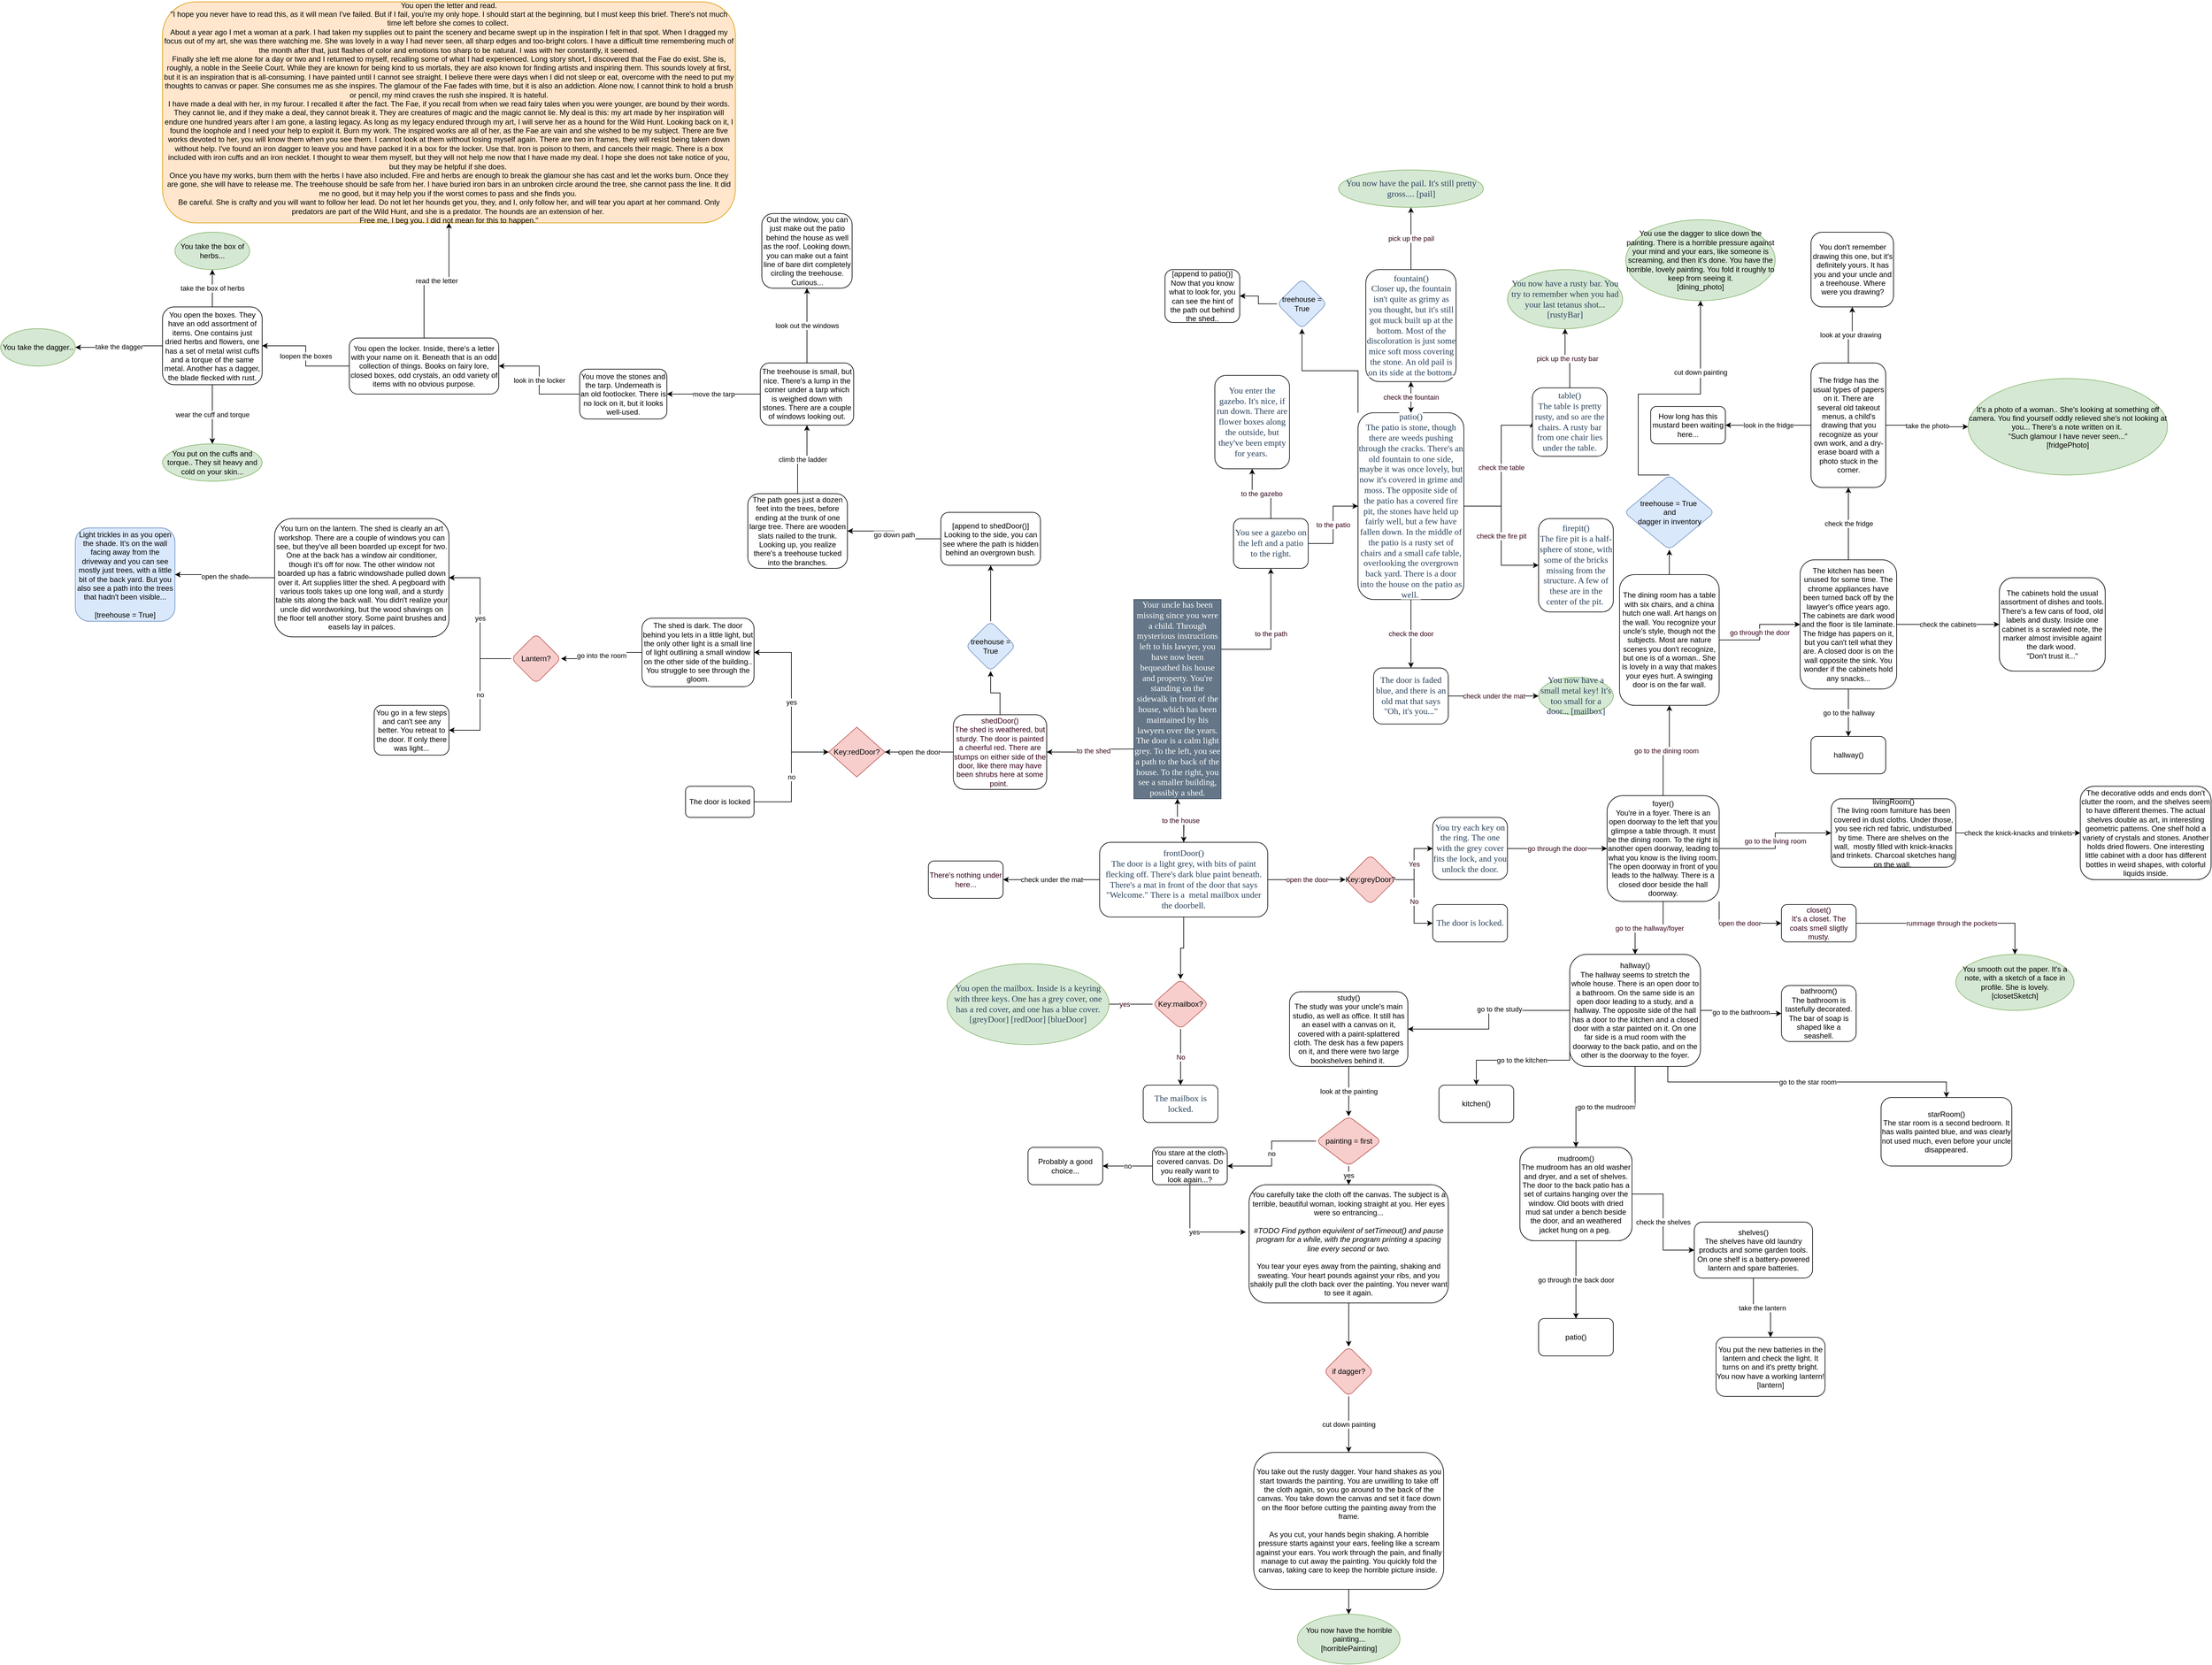 <mxfile version="15.1.1" type="github">
  <diagram id="I4MPYZuKWGXdrDoHl7-Y" name="Page-1">
    <mxGraphModel dx="2797" dy="2115" grid="1" gridSize="10" guides="1" tooltips="1" connect="1" arrows="1" fold="1" page="1" pageScale="1" pageWidth="850" pageHeight="1100" math="0" shadow="0">
      <root>
        <mxCell id="0" />
        <mxCell id="1" parent="0" />
        <mxCell id="C1p4UqmkGTLzhGbceTVw-10" style="edgeStyle=orthogonalEdgeStyle;rounded=0;orthogonalLoop=1;jettySize=auto;html=1;exitX=0.5;exitY=1;exitDx=0;exitDy=0;fontColor=#33001A;" parent="1" source="C1p4UqmkGTLzhGbceTVw-1" edge="1">
          <mxGeometry relative="1" as="geometry">
            <mxPoint x="310" y="570" as="targetPoint" />
          </mxGeometry>
        </mxCell>
        <mxCell id="C1p4UqmkGTLzhGbceTVw-28" value="to the shed" style="edgeStyle=orthogonalEdgeStyle;rounded=0;orthogonalLoop=1;jettySize=auto;html=1;fontColor=#33001A;entryX=1;entryY=0.5;entryDx=0;entryDy=0;" parent="1" target="C1p4UqmkGTLzhGbceTVw-29" edge="1">
          <mxGeometry relative="1" as="geometry">
            <mxPoint x="450" y="420" as="targetPoint" />
            <mxPoint x="240" y="420" as="sourcePoint" />
          </mxGeometry>
        </mxCell>
        <mxCell id="C1p4UqmkGTLzhGbceTVw-30" value="to the path" style="edgeStyle=orthogonalEdgeStyle;rounded=0;orthogonalLoop=1;jettySize=auto;html=1;exitX=1;exitY=0.25;exitDx=0;exitDy=0;fontColor=#33001A;" parent="1" source="C1p4UqmkGTLzhGbceTVw-1" target="C1p4UqmkGTLzhGbceTVw-31" edge="1">
          <mxGeometry relative="1" as="geometry">
            <mxPoint x="460" y="150" as="targetPoint" />
          </mxGeometry>
        </mxCell>
        <mxCell id="C1p4UqmkGTLzhGbceTVw-1" value="&lt;span style=&quot;font-family: &amp;#34;cerebri sans&amp;#34; ; font-size: 14px ; font-style: normal ; font-weight: 400 ; letter-spacing: normal ; text-align: center ; text-indent: 0px ; text-transform: none ; word-spacing: 0px ; display: inline ; float: none&quot;&gt;Your uncle has been missing since you were a child. Through mysterious instructions left to his lawyer, you have now been bequeathed his house and property. You&#39;re standing on the sidewalk in front of the house, which has been maintained by his lawyers over the years. The door is a calm light grey. To the left, you see a path to the back of the house. To the right, you see a smaller building, possibly a shed.&lt;/span&gt;" style="rounded=0;whiteSpace=wrap;html=1;fillColor=#647687;fontColor=#ffffff;strokeColor=#314354;" parent="1" vertex="1">
          <mxGeometry x="230" y="180" width="140" height="320" as="geometry" />
        </mxCell>
        <mxCell id="C1p4UqmkGTLzhGbceTVw-8" value="to the house" style="edgeStyle=orthogonalEdgeStyle;rounded=0;orthogonalLoop=1;jettySize=auto;html=1;entryX=0.5;entryY=1;entryDx=0;entryDy=0;fontColor=#33001A;" parent="1" source="C1p4UqmkGTLzhGbceTVw-7" target="C1p4UqmkGTLzhGbceTVw-1" edge="1">
          <mxGeometry relative="1" as="geometry" />
        </mxCell>
        <mxCell id="C1p4UqmkGTLzhGbceTVw-12" value="" style="edgeStyle=orthogonalEdgeStyle;rounded=0;orthogonalLoop=1;jettySize=auto;html=1;fontColor=#33001A;" parent="1" source="C1p4UqmkGTLzhGbceTVw-7" target="C1p4UqmkGTLzhGbceTVw-11" edge="1">
          <mxGeometry relative="1" as="geometry" />
        </mxCell>
        <mxCell id="C1p4UqmkGTLzhGbceTVw-18" value="open the door" style="edgeStyle=orthogonalEdgeStyle;rounded=0;orthogonalLoop=1;jettySize=auto;html=1;fontColor=#33001A;" parent="1" source="C1p4UqmkGTLzhGbceTVw-7" target="C1p4UqmkGTLzhGbceTVw-17" edge="1">
          <mxGeometry relative="1" as="geometry" />
        </mxCell>
        <mxCell id="Ng76LLmk9pm0ENqtQ28f-2" value="check under the mat" style="edgeStyle=orthogonalEdgeStyle;rounded=0;orthogonalLoop=1;jettySize=auto;html=1;" parent="1" source="C1p4UqmkGTLzhGbceTVw-7" target="Ng76LLmk9pm0ENqtQ28f-1" edge="1">
          <mxGeometry relative="1" as="geometry" />
        </mxCell>
        <mxCell id="C1p4UqmkGTLzhGbceTVw-7" value="&lt;span style=&quot;color: rgb(40 , 64 , 89) ; font-family: &amp;#34;cerebri sans&amp;#34; ; font-size: 14px ; font-style: normal ; font-weight: 400 ; letter-spacing: normal ; text-align: center ; text-indent: 0px ; text-transform: none ; word-spacing: 0px ; background-color: rgb(255 , 255 , 255) ; display: inline ; float: none&quot;&gt;frontDoor()&lt;br&gt;The door is a light grey, with bits of paint flecking off. There&#39;s dark blue paint beneath. There&#39;s a mat in front of the door that says &quot;Welcome.&quot; There is a&amp;nbsp; metal mailbox under the doorbell.&lt;/span&gt;" style="rounded=1;whiteSpace=wrap;html=1;fontColor=#33001A;strokeColor=#000000;gradientColor=#ffffff;direction=south;" parent="1" vertex="1">
          <mxGeometry x="175" y="570" width="270" height="120" as="geometry" />
        </mxCell>
        <mxCell id="C1p4UqmkGTLzhGbceTVw-13" value="yes" style="edgeStyle=orthogonalEdgeStyle;rounded=0;orthogonalLoop=1;jettySize=auto;html=1;exitX=0;exitY=0.5;exitDx=0;exitDy=0;fontColor=#33001A;entryX=1;entryY=0.5;entryDx=0;entryDy=0;" parent="1" source="C1p4UqmkGTLzhGbceTVw-11" target="C1p4UqmkGTLzhGbceTVw-14" edge="1">
          <mxGeometry relative="1" as="geometry">
            <mxPoint x="190" y="830" as="targetPoint" />
            <Array as="points">
              <mxPoint x="180" y="830" />
            </Array>
          </mxGeometry>
        </mxCell>
        <mxCell id="C1p4UqmkGTLzhGbceTVw-16" value="No" style="edgeStyle=orthogonalEdgeStyle;rounded=0;orthogonalLoop=1;jettySize=auto;html=1;fontColor=#33001A;" parent="1" source="C1p4UqmkGTLzhGbceTVw-11" target="C1p4UqmkGTLzhGbceTVw-15" edge="1">
          <mxGeometry relative="1" as="geometry" />
        </mxCell>
        <mxCell id="C1p4UqmkGTLzhGbceTVw-11" value="Key:mailbox?" style="rhombus;whiteSpace=wrap;html=1;rounded=1;fillColor=#f8cecc;strokeColor=#b85450;" parent="1" vertex="1">
          <mxGeometry x="260" y="790" width="90" height="80" as="geometry" />
        </mxCell>
        <mxCell id="C1p4UqmkGTLzhGbceTVw-14" value="&lt;span style=&quot;color: rgb(40 , 64 , 89) ; font-family: &amp;#34;cerebri sans&amp;#34; ; font-size: 14px ; font-style: normal ; font-weight: 400 ; letter-spacing: normal ; text-align: center ; text-indent: 0px ; text-transform: none ; word-spacing: 0px ; display: inline ; float: none&quot;&gt;You open the mailbox. Inside is a keyring with three keys. One has a grey cover, one has a red cover, and one has a blue cover.&lt;br&gt;[greyDoor] [redDoor] [blueDoor]&lt;br&gt;&lt;/span&gt;" style="ellipse;whiteSpace=wrap;html=1;strokeColor=#82b366;fillColor=#d5e8d4;" parent="1" vertex="1">
          <mxGeometry x="-70" y="765" width="260" height="130" as="geometry" />
        </mxCell>
        <mxCell id="C1p4UqmkGTLzhGbceTVw-15" value="&lt;meta charset=&quot;utf-8&quot;&gt;&lt;span style=&quot;color: rgb(40, 64, 89); font-family: &amp;quot;cerebri sans&amp;quot;; font-size: 14px; font-style: normal; font-weight: 400; letter-spacing: normal; text-align: center; text-indent: 0px; text-transform: none; word-spacing: 0px; background-color: rgb(255, 255, 255); display: inline; float: none;&quot;&gt;The mailbox is locked.&lt;/span&gt;" style="whiteSpace=wrap;html=1;rounded=1;" parent="1" vertex="1">
          <mxGeometry x="245" y="960" width="120" height="60" as="geometry" />
        </mxCell>
        <mxCell id="C1p4UqmkGTLzhGbceTVw-20" value="Yes" style="edgeStyle=orthogonalEdgeStyle;rounded=0;orthogonalLoop=1;jettySize=auto;html=1;fontColor=#33001A;" parent="1" source="C1p4UqmkGTLzhGbceTVw-17" target="C1p4UqmkGTLzhGbceTVw-19" edge="1">
          <mxGeometry relative="1" as="geometry" />
        </mxCell>
        <mxCell id="C1p4UqmkGTLzhGbceTVw-21" value="No" style="edgeStyle=orthogonalEdgeStyle;rounded=0;orthogonalLoop=1;jettySize=auto;html=1;exitX=1;exitY=0.5;exitDx=0;exitDy=0;fontColor=#33001A;entryX=0;entryY=0.5;entryDx=0;entryDy=0;" parent="1" source="C1p4UqmkGTLzhGbceTVw-17" target="C1p4UqmkGTLzhGbceTVw-22" edge="1">
          <mxGeometry relative="1" as="geometry">
            <mxPoint x="710" y="660" as="targetPoint" />
          </mxGeometry>
        </mxCell>
        <mxCell id="C1p4UqmkGTLzhGbceTVw-17" value="Key:greyDoor?" style="rhombus;whiteSpace=wrap;html=1;rounded=1;fillColor=#f8cecc;strokeColor=#b85450;" parent="1" vertex="1">
          <mxGeometry x="570" y="590" width="80" height="80" as="geometry" />
        </mxCell>
        <mxCell id="C1p4UqmkGTLzhGbceTVw-26" value="go through the door" style="edgeStyle=orthogonalEdgeStyle;rounded=0;orthogonalLoop=1;jettySize=auto;html=1;fontColor=#33001A;" parent="1" source="C1p4UqmkGTLzhGbceTVw-19" target="C1p4UqmkGTLzhGbceTVw-25" edge="1">
          <mxGeometry relative="1" as="geometry" />
        </mxCell>
        <mxCell id="C1p4UqmkGTLzhGbceTVw-19" value="&lt;span style=&quot;color: rgb(40 , 64 , 89) ; font-family: &amp;#34;cerebri sans&amp;#34; ; font-size: 14px ; font-style: normal ; font-weight: 400 ; letter-spacing: normal ; text-align: center ; text-indent: 0px ; text-transform: none ; word-spacing: 0px ; background-color: rgb(255 , 255 , 255) ; display: inline ; float: none&quot;&gt;You try each key on the ring. The one with the grey cover fits the lock, and you unlock the door.&lt;/span&gt;" style="whiteSpace=wrap;html=1;rounded=1;" parent="1" vertex="1">
          <mxGeometry x="710" y="530" width="120" height="100" as="geometry" />
        </mxCell>
        <mxCell id="C1p4UqmkGTLzhGbceTVw-22" value="&lt;meta charset=&quot;utf-8&quot;&gt;&lt;span style=&quot;color: rgb(40, 64, 89); font-family: &amp;quot;cerebri sans&amp;quot;; font-size: 14px; font-style: normal; font-weight: 400; letter-spacing: normal; text-align: center; text-indent: 0px; text-transform: none; word-spacing: 0px; background-color: rgb(255, 255, 255); display: inline; float: none;&quot;&gt;The door is locked.&lt;/span&gt;" style="rounded=1;whiteSpace=wrap;html=1;fontColor=#33001A;strokeColor=#000000;gradientColor=#ffffff;" parent="1" vertex="1">
          <mxGeometry x="710" y="670" width="120" height="60" as="geometry" />
        </mxCell>
        <mxCell id="C1p4UqmkGTLzhGbceTVw-58" value="go to the dining room" style="edgeStyle=orthogonalEdgeStyle;rounded=0;orthogonalLoop=1;jettySize=auto;html=1;fontColor=#33001A;" parent="1" source="C1p4UqmkGTLzhGbceTVw-25" target="C1p4UqmkGTLzhGbceTVw-57" edge="1">
          <mxGeometry relative="1" as="geometry" />
        </mxCell>
        <mxCell id="C1p4UqmkGTLzhGbceTVw-60" value="go to the living room" style="edgeStyle=orthogonalEdgeStyle;rounded=0;orthogonalLoop=1;jettySize=auto;html=1;fontColor=#33001A;" parent="1" source="C1p4UqmkGTLzhGbceTVw-25" target="C1p4UqmkGTLzhGbceTVw-59" edge="1">
          <mxGeometry relative="1" as="geometry" />
        </mxCell>
        <mxCell id="C1p4UqmkGTLzhGbceTVw-62" value="go to the hallway/foyer" style="edgeStyle=orthogonalEdgeStyle;rounded=0;orthogonalLoop=1;jettySize=auto;html=1;fontColor=#33001A;" parent="1" source="C1p4UqmkGTLzhGbceTVw-25" target="C1p4UqmkGTLzhGbceTVw-61" edge="1">
          <mxGeometry relative="1" as="geometry" />
        </mxCell>
        <mxCell id="C1p4UqmkGTLzhGbceTVw-64" value="open the door" style="edgeStyle=orthogonalEdgeStyle;rounded=0;orthogonalLoop=1;jettySize=auto;html=1;exitX=1;exitY=1;exitDx=0;exitDy=0;entryX=0;entryY=0.5;entryDx=0;entryDy=0;fontColor=#33001A;" parent="1" source="C1p4UqmkGTLzhGbceTVw-25" target="C1p4UqmkGTLzhGbceTVw-63" edge="1">
          <mxGeometry relative="1" as="geometry" />
        </mxCell>
        <mxCell id="C1p4UqmkGTLzhGbceTVw-25" value="foyer()&lt;br&gt;You&#39;re in a foyer. There is an open doorway to the left that you glimpse a table through. It must be the dining room. To the right is another open doorway, leading to what you know is the living room. The open doorway in front of you leads to the hallway. There is a closed door beside the hall doorway." style="whiteSpace=wrap;html=1;rounded=1;" parent="1" vertex="1">
          <mxGeometry x="990" y="495" width="180" height="170" as="geometry" />
        </mxCell>
        <mxCell id="ivbzf-HTEXW1V83epDQX-16" value="open the door" style="edgeStyle=orthogonalEdgeStyle;rounded=0;orthogonalLoop=1;jettySize=auto;html=1;entryX=1;entryY=0.5;entryDx=0;entryDy=0;" parent="1" source="C1p4UqmkGTLzhGbceTVw-29" target="ivbzf-HTEXW1V83epDQX-17" edge="1">
          <mxGeometry relative="1" as="geometry">
            <mxPoint x="-170" y="425" as="targetPoint" />
          </mxGeometry>
        </mxCell>
        <mxCell id="ivbzf-HTEXW1V83epDQX-35" value="" style="edgeStyle=orthogonalEdgeStyle;rounded=0;orthogonalLoop=1;jettySize=auto;html=1;" parent="1" source="C1p4UqmkGTLzhGbceTVw-29" target="ivbzf-HTEXW1V83epDQX-34" edge="1">
          <mxGeometry relative="1" as="geometry" />
        </mxCell>
        <mxCell id="C1p4UqmkGTLzhGbceTVw-29" value="shedDoor()&lt;br&gt;The shed is weathered, but sturdy. The door is painted a cheerful red. There are stumps on either side of the door, like there may have been shrubs here at some point.&amp;nbsp;" style="rounded=1;whiteSpace=wrap;html=1;fontColor=#33001A;strokeColor=#000000;gradientColor=#ffffff;" parent="1" vertex="1">
          <mxGeometry x="-60" y="365" width="150" height="120" as="geometry" />
        </mxCell>
        <mxCell id="C1p4UqmkGTLzhGbceTVw-34" value="to the gazebo" style="edgeStyle=orthogonalEdgeStyle;rounded=0;orthogonalLoop=1;jettySize=auto;html=1;fontColor=#33001A;" parent="1" source="C1p4UqmkGTLzhGbceTVw-31" target="C1p4UqmkGTLzhGbceTVw-33" edge="1">
          <mxGeometry relative="1" as="geometry" />
        </mxCell>
        <mxCell id="C1p4UqmkGTLzhGbceTVw-36" value="to the patio" style="edgeStyle=orthogonalEdgeStyle;rounded=0;orthogonalLoop=1;jettySize=auto;html=1;fontColor=#33001A;" parent="1" source="C1p4UqmkGTLzhGbceTVw-31" target="C1p4UqmkGTLzhGbceTVw-35" edge="1">
          <mxGeometry relative="1" as="geometry" />
        </mxCell>
        <mxCell id="C1p4UqmkGTLzhGbceTVw-31" value="&lt;meta charset=&quot;utf-8&quot;&gt;&lt;span style=&quot;color: rgb(40, 64, 89); font-family: &amp;quot;cerebri sans&amp;quot;; font-size: 14px; font-style: normal; font-weight: 400; letter-spacing: normal; text-align: center; text-indent: 0px; text-transform: none; word-spacing: 0px; background-color: rgb(255, 255, 255); display: inline; float: none;&quot;&gt;You see a gazebo on the left and a patio to the right.&lt;/span&gt;" style="rounded=1;whiteSpace=wrap;html=1;fontColor=#33001A;strokeColor=#000000;gradientColor=#ffffff;" parent="1" vertex="1">
          <mxGeometry x="390" y="50" width="120" height="80" as="geometry" />
        </mxCell>
        <mxCell id="C1p4UqmkGTLzhGbceTVw-33" value="&lt;meta charset=&quot;utf-8&quot;&gt;&lt;span style=&quot;color: rgb(40, 64, 89); font-family: &amp;quot;cerebri sans&amp;quot;; font-size: 14px; font-style: normal; font-weight: 400; letter-spacing: normal; text-align: center; text-indent: 0px; text-transform: none; word-spacing: 0px; background-color: rgb(255, 255, 255); display: inline; float: none;&quot;&gt;You enter the gazebo. It&#39;s nice, if run down. There are flower boxes along the outside, but they&#39;ve been empty for years.&amp;nbsp;&lt;/span&gt;" style="whiteSpace=wrap;html=1;rounded=1;fontColor=#33001A;gradientColor=#ffffff;direction=west;" parent="1" vertex="1">
          <mxGeometry x="360" y="-180" width="120" height="150" as="geometry" />
        </mxCell>
        <mxCell id="C1p4UqmkGTLzhGbceTVw-40" value="" style="edgeStyle=orthogonalEdgeStyle;rounded=0;orthogonalLoop=1;jettySize=auto;html=1;fontColor=#33001A;" parent="1" source="C1p4UqmkGTLzhGbceTVw-35" target="C1p4UqmkGTLzhGbceTVw-39" edge="1">
          <mxGeometry relative="1" as="geometry" />
        </mxCell>
        <mxCell id="C1p4UqmkGTLzhGbceTVw-45" value="check the table" style="edgeStyle=orthogonalEdgeStyle;rounded=0;orthogonalLoop=1;jettySize=auto;html=1;fontColor=#33001A;entryX=0;entryY=0.5;entryDx=0;entryDy=0;" parent="1" target="C1p4UqmkGTLzhGbceTVw-44" edge="1">
          <mxGeometry relative="1" as="geometry">
            <mxPoint x="760" y="30" as="sourcePoint" />
            <Array as="points">
              <mxPoint x="820" y="30" />
              <mxPoint x="820" y="-100" />
              <mxPoint x="870" y="-100" />
            </Array>
          </mxGeometry>
        </mxCell>
        <mxCell id="C1p4UqmkGTLzhGbceTVw-47" value="check the fire pit" style="edgeStyle=orthogonalEdgeStyle;rounded=0;orthogonalLoop=1;jettySize=auto;html=1;exitX=1;exitY=0.5;exitDx=0;exitDy=0;fontColor=#33001A;entryX=0;entryY=0.5;entryDx=0;entryDy=0;" parent="1" source="C1p4UqmkGTLzhGbceTVw-35" target="C1p4UqmkGTLzhGbceTVw-46" edge="1">
          <mxGeometry relative="1" as="geometry">
            <mxPoint x="840" y="110" as="targetPoint" />
          </mxGeometry>
        </mxCell>
        <mxCell id="C1p4UqmkGTLzhGbceTVw-52" value="check the door" style="edgeStyle=orthogonalEdgeStyle;rounded=0;orthogonalLoop=1;jettySize=auto;html=1;fontColor=#33001A;" parent="1" source="C1p4UqmkGTLzhGbceTVw-35" target="C1p4UqmkGTLzhGbceTVw-51" edge="1">
          <mxGeometry relative="1" as="geometry" />
        </mxCell>
        <mxCell id="ivbzf-HTEXW1V83epDQX-39" style="edgeStyle=orthogonalEdgeStyle;rounded=0;orthogonalLoop=1;jettySize=auto;html=1;exitX=0;exitY=0;exitDx=0;exitDy=0;" parent="1" source="C1p4UqmkGTLzhGbceTVw-35" target="ivbzf-HTEXW1V83epDQX-38" edge="1">
          <mxGeometry relative="1" as="geometry" />
        </mxCell>
        <mxCell id="C1p4UqmkGTLzhGbceTVw-35" value="&lt;span style=&quot;color: rgb(40 , 64 , 89) ; font-family: &amp;#34;cerebri sans&amp;#34; ; font-size: 14px ; font-style: normal ; font-weight: 400 ; letter-spacing: normal ; text-align: center ; text-indent: 0px ; text-transform: none ; word-spacing: 0px ; background-color: rgb(255 , 255 , 255) ; display: inline ; float: none&quot;&gt;patio()&lt;br&gt;The patio is stone, though there are weeds pushing through the cracks. There&#39;s an old fountain to one side, maybe it was once lovely, but now it&#39;s covered in grime and moss. The opposite side of the patio has a covered fire pit, the stones have held up fairly well, but a few have fallen down. In the middle of the patio is a rusty set of chairs and a small cafe table, overlooking the overgrown back yard. There is a door into the house on the patio as well.&amp;nbsp;&lt;/span&gt;" style="rounded=1;whiteSpace=wrap;html=1;fontColor=#33001A;gradientColor=#ffffff;" parent="1" vertex="1">
          <mxGeometry x="590" y="-120" width="170" height="300" as="geometry" />
        </mxCell>
        <mxCell id="C1p4UqmkGTLzhGbceTVw-41" value="check the fountain" style="edgeStyle=orthogonalEdgeStyle;rounded=0;orthogonalLoop=1;jettySize=auto;html=1;fontColor=#33001A;" parent="1" source="C1p4UqmkGTLzhGbceTVw-39" target="C1p4UqmkGTLzhGbceTVw-35" edge="1">
          <mxGeometry relative="1" as="geometry" />
        </mxCell>
        <mxCell id="C1p4UqmkGTLzhGbceTVw-43" value="pick up the pail" style="edgeStyle=orthogonalEdgeStyle;rounded=0;orthogonalLoop=1;jettySize=auto;html=1;fontColor=#33001A;" parent="1" source="C1p4UqmkGTLzhGbceTVw-39" target="C1p4UqmkGTLzhGbceTVw-42" edge="1">
          <mxGeometry relative="1" as="geometry" />
        </mxCell>
        <mxCell id="C1p4UqmkGTLzhGbceTVw-39" value="&lt;span style=&quot;color: rgb(40 , 64 , 89) ; font-family: &amp;#34;cerebri sans&amp;#34; ; font-size: 14px ; font-style: normal ; font-weight: 400 ; letter-spacing: normal ; text-align: center ; text-indent: 0px ; text-transform: none ; word-spacing: 0px ; background-color: rgb(255 , 255 , 255) ; display: inline ; float: none&quot;&gt;fountain()&lt;br&gt;Closer up, the fountain isn&#39;t quite as grimy as you thought, but it&#39;s still got muck built up at the bottom. Most of the discoloration is just some mice soft moss covering the stone. An old pail is on its side at the bottom.&lt;/span&gt;" style="whiteSpace=wrap;html=1;rounded=1;fontColor=#33001A;gradientColor=#ffffff;" parent="1" vertex="1">
          <mxGeometry x="602.5" y="-350" width="145" height="180" as="geometry" />
        </mxCell>
        <mxCell id="C1p4UqmkGTLzhGbceTVw-42" value="&lt;span style=&quot;color: rgb(40 , 61 , 89) ; font-family: &amp;#34;cerebri sans&amp;#34; ; font-size: 14px&quot;&gt;You now have the pail. It&#39;s still pretty gross.... [pail]&lt;/span&gt;" style="ellipse;whiteSpace=wrap;html=1;rounded=1;fillColor=#d5e8d4;strokeColor=#82b366;" parent="1" vertex="1">
          <mxGeometry x="558.75" y="-510" width="232.5" height="60" as="geometry" />
        </mxCell>
        <mxCell id="C1p4UqmkGTLzhGbceTVw-50" value="pick up the rusty bar" style="edgeStyle=orthogonalEdgeStyle;rounded=0;orthogonalLoop=1;jettySize=auto;html=1;fontColor=#33001A;" parent="1" source="C1p4UqmkGTLzhGbceTVw-44" target="C1p4UqmkGTLzhGbceTVw-49" edge="1">
          <mxGeometry relative="1" as="geometry" />
        </mxCell>
        <mxCell id="C1p4UqmkGTLzhGbceTVw-44" value="&lt;span style=&quot;color: rgb(40 , 64 , 89) ; font-family: &amp;#34;cerebri sans&amp;#34; ; font-size: 14px ; font-style: normal ; font-weight: 400 ; letter-spacing: normal ; text-align: center ; text-indent: 0px ; text-transform: none ; word-spacing: 0px ; background-color: rgb(255 , 255 , 255) ; display: inline ; float: none&quot;&gt;table()&lt;br&gt;The table is pretty rusty, and so are the chairs. A rusty bar from one chair lies under the table.&lt;/span&gt;" style="whiteSpace=wrap;html=1;rounded=1;fontColor=#33001A;gradientColor=#ffffff;" parent="1" vertex="1">
          <mxGeometry x="870" y="-160" width="120" height="110" as="geometry" />
        </mxCell>
        <mxCell id="C1p4UqmkGTLzhGbceTVw-46" value="&lt;span style=&quot;color: rgb(40 , 64 , 89) ; font-family: &amp;#34;cerebri sans&amp;#34; ; font-size: 14px ; font-style: normal ; font-weight: 400 ; letter-spacing: normal ; text-align: center ; text-indent: 0px ; text-transform: none ; word-spacing: 0px ; background-color: rgb(255 , 255 , 255) ; display: inline ; float: none&quot;&gt;firepit()&lt;br&gt;The fire pit is a half-sphere of stone, with some of the bricks missing from the structure. A few of these are in the center of the pit.&amp;nbsp;&lt;/span&gt;" style="rounded=1;whiteSpace=wrap;html=1;fontColor=#33001A;strokeColor=#000000;gradientColor=#ffffff;" parent="1" vertex="1">
          <mxGeometry x="880" y="50" width="120" height="150" as="geometry" />
        </mxCell>
        <mxCell id="C1p4UqmkGTLzhGbceTVw-49" value="&lt;span style=&quot;color: rgb(40 , 61 , 89) ; font-family: &amp;#34;cerebri sans&amp;#34; ; font-size: 14px ; font-style: normal ; font-weight: 400 ; letter-spacing: normal ; text-align: center ; text-indent: 0px ; text-transform: none ; word-spacing: 0px ; display: inline ; float: none&quot;&gt;You now have a rusty bar. You try to remember when you had your last tetanus shot... [rustyBar]&lt;/span&gt;" style="ellipse;whiteSpace=wrap;html=1;rounded=1;fillColor=#d5e8d4;strokeColor=#82b366;" parent="1" vertex="1">
          <mxGeometry x="830" y="-350" width="185" height="95" as="geometry" />
        </mxCell>
        <mxCell id="C1p4UqmkGTLzhGbceTVw-54" value="check under the mat" style="edgeStyle=orthogonalEdgeStyle;rounded=0;orthogonalLoop=1;jettySize=auto;html=1;fontColor=#33001A;" parent="1" source="C1p4UqmkGTLzhGbceTVw-51" target="C1p4UqmkGTLzhGbceTVw-53" edge="1">
          <mxGeometry relative="1" as="geometry" />
        </mxCell>
        <mxCell id="C1p4UqmkGTLzhGbceTVw-51" value="&lt;meta charset=&quot;utf-8&quot;&gt;&lt;span style=&quot;color: rgb(40, 64, 89); font-family: &amp;quot;cerebri sans&amp;quot;; font-size: 14px; font-style: normal; font-weight: 400; letter-spacing: normal; text-align: center; text-indent: 0px; text-transform: none; word-spacing: 0px; background-color: rgb(255, 255, 255); display: inline; float: none;&quot;&gt;The door is faded blue, and there is an old mat that says &quot;Oh, it&#39;s you...&quot;&lt;/span&gt;" style="whiteSpace=wrap;html=1;rounded=1;fontColor=#33001A;gradientColor=#ffffff;" parent="1" vertex="1">
          <mxGeometry x="615" y="290" width="120" height="90" as="geometry" />
        </mxCell>
        <mxCell id="C1p4UqmkGTLzhGbceTVw-53" value="&lt;span style=&quot;color: rgb(40 , 61 , 89) ; font-family: &amp;#34;cerebri sans&amp;#34; ; font-size: 14px ; font-style: normal ; font-weight: 400 ; letter-spacing: normal ; text-align: center ; text-indent: 0px ; text-transform: none ; word-spacing: 0px ; display: inline ; float: none&quot;&gt;You now have a small metal key! It&#39;s too small for a door... [mailbox]&lt;/span&gt;" style="ellipse;whiteSpace=wrap;html=1;rounded=1;fillColor=#d5e8d4;strokeColor=#82b366;" parent="1" vertex="1">
          <mxGeometry x="880" y="305" width="120" height="60" as="geometry" />
        </mxCell>
        <mxCell id="C1p4UqmkGTLzhGbceTVw-70" value="go through the door" style="edgeStyle=orthogonalEdgeStyle;rounded=0;orthogonalLoop=1;jettySize=auto;html=1;fontColor=#33001A;" parent="1" source="C1p4UqmkGTLzhGbceTVw-57" target="C1p4UqmkGTLzhGbceTVw-69" edge="1">
          <mxGeometry relative="1" as="geometry" />
        </mxCell>
        <mxCell id="mkMS6epUEn-W77HvyGmR-2" value="" style="edgeStyle=orthogonalEdgeStyle;rounded=0;orthogonalLoop=1;jettySize=auto;html=1;" parent="1" source="C1p4UqmkGTLzhGbceTVw-57" target="mkMS6epUEn-W77HvyGmR-1" edge="1">
          <mxGeometry relative="1" as="geometry" />
        </mxCell>
        <mxCell id="C1p4UqmkGTLzhGbceTVw-57" value="The dining room has a table with six chairs, and a china hutch one wall. Art hangs on the wall. You recognize your uncle&#39;s style, though not the subjects. Most are nature scenes you don&#39;t recognize, but one is of a woman.. She is lovely in a way that makes your eyes hurt. A swinging door is on the far wall." style="rounded=1;whiteSpace=wrap;html=1;" parent="1" vertex="1">
          <mxGeometry x="1010" y="140" width="160" height="210" as="geometry" />
        </mxCell>
        <mxCell id="ivbzf-HTEXW1V83epDQX-14" value="check the knick-knacks and trinkets" style="edgeStyle=orthogonalEdgeStyle;rounded=0;orthogonalLoop=1;jettySize=auto;html=1;" parent="1" source="C1p4UqmkGTLzhGbceTVw-59" target="ivbzf-HTEXW1V83epDQX-13" edge="1">
          <mxGeometry relative="1" as="geometry" />
        </mxCell>
        <mxCell id="C1p4UqmkGTLzhGbceTVw-59" value="livingRoom()&lt;br&gt;The living room furniture has been covered in dust cloths. Under those, you see rich red fabric, undisturbed by time. There are shelves on the wall,&amp;nbsp; mostly filled with knick-knacks and trinkets. Charcoal sketches hang on the wall.&amp;nbsp;" style="whiteSpace=wrap;html=1;rounded=1;" parent="1" vertex="1">
          <mxGeometry x="1350" y="500" width="200" height="110" as="geometry" />
        </mxCell>
        <mxCell id="ivbzf-HTEXW1V83epDQX-68" value="go to the bathroom" style="edgeStyle=orthogonalEdgeStyle;rounded=0;orthogonalLoop=1;jettySize=auto;html=1;" parent="1" source="C1p4UqmkGTLzhGbceTVw-61" target="ivbzf-HTEXW1V83epDQX-67" edge="1">
          <mxGeometry relative="1" as="geometry" />
        </mxCell>
        <mxCell id="ivbzf-HTEXW1V83epDQX-70" value="" style="edgeStyle=orthogonalEdgeStyle;rounded=0;orthogonalLoop=1;jettySize=auto;html=1;" parent="1" source="C1p4UqmkGTLzhGbceTVw-61" target="ivbzf-HTEXW1V83epDQX-69" edge="1">
          <mxGeometry relative="1" as="geometry" />
        </mxCell>
        <mxCell id="ivbzf-HTEXW1V83epDQX-71" value="go to the study" style="edgeLabel;html=1;align=center;verticalAlign=middle;resizable=0;points=[];" parent="ivbzf-HTEXW1V83epDQX-70" vertex="1" connectable="0">
          <mxGeometry x="-0.217" y="-2" relative="1" as="geometry">
            <mxPoint as="offset" />
          </mxGeometry>
        </mxCell>
        <mxCell id="ivbzf-HTEXW1V83epDQX-73" value="go to the mudroom" style="edgeStyle=orthogonalEdgeStyle;rounded=0;orthogonalLoop=1;jettySize=auto;html=1;entryX=0.5;entryY=0;entryDx=0;entryDy=0;" parent="1" source="C1p4UqmkGTLzhGbceTVw-61" target="ivbzf-HTEXW1V83epDQX-72" edge="1">
          <mxGeometry relative="1" as="geometry">
            <mxPoint x="1140" y="1060" as="targetPoint" />
          </mxGeometry>
        </mxCell>
        <mxCell id="ivbzf-HTEXW1V83epDQX-74" value="go to the star room" style="edgeStyle=orthogonalEdgeStyle;rounded=0;orthogonalLoop=1;jettySize=auto;html=1;exitX=0.75;exitY=1;exitDx=0;exitDy=0;entryX=0.5;entryY=0;entryDx=0;entryDy=0;" parent="1" source="C1p4UqmkGTLzhGbceTVw-61" target="ivbzf-HTEXW1V83epDQX-75" edge="1">
          <mxGeometry relative="1" as="geometry">
            <mxPoint x="1180" y="1060" as="targetPoint" />
          </mxGeometry>
        </mxCell>
        <mxCell id="ivbzf-HTEXW1V83epDQX-76" value="go to the kitchen" style="edgeStyle=orthogonalEdgeStyle;rounded=0;orthogonalLoop=1;jettySize=auto;html=1;exitX=0;exitY=0.75;exitDx=0;exitDy=0;entryX=0.5;entryY=0;entryDx=0;entryDy=0;" parent="1" source="C1p4UqmkGTLzhGbceTVw-61" target="ivbzf-HTEXW1V83epDQX-77" edge="1">
          <mxGeometry relative="1" as="geometry">
            <mxPoint x="820" y="980" as="targetPoint" />
            <Array as="points">
              <mxPoint x="930" y="920" />
              <mxPoint x="780" y="920" />
              <mxPoint x="780" y="960" />
            </Array>
          </mxGeometry>
        </mxCell>
        <mxCell id="C1p4UqmkGTLzhGbceTVw-61" value="hallway()&lt;br&gt;The hallway seems to stretch the whole house. There is an open door to a bathroom. On the same side is an open door leading to a study, and a hallway. The opposite side of the hall has a door to the kitchen and a closed door with a star painted on it. On one far side is a mud room with the doorway to the back patio, and on the other is the doorway to the foyer." style="whiteSpace=wrap;html=1;rounded=1;" parent="1" vertex="1">
          <mxGeometry x="930" y="750" width="210" height="180" as="geometry" />
        </mxCell>
        <mxCell id="C1p4UqmkGTLzhGbceTVw-66" value="rummage through the pockets" style="edgeStyle=orthogonalEdgeStyle;rounded=0;orthogonalLoop=1;jettySize=auto;html=1;fontColor=#33001A;entryX=0.5;entryY=0;entryDx=0;entryDy=0;" parent="1" source="C1p4UqmkGTLzhGbceTVw-63" target="C1p4UqmkGTLzhGbceTVw-67" edge="1">
          <mxGeometry relative="1" as="geometry">
            <mxPoint x="1530" y="750" as="targetPoint" />
          </mxGeometry>
        </mxCell>
        <mxCell id="C1p4UqmkGTLzhGbceTVw-63" value="closet()&lt;br&gt;It&#39;s a closet. The coats smell sligtly musty." style="rounded=1;whiteSpace=wrap;html=1;fontColor=#33001A;strokeColor=#000000;gradientColor=#ffffff;" parent="1" vertex="1">
          <mxGeometry x="1270" y="670" width="120" height="60" as="geometry" />
        </mxCell>
        <mxCell id="C1p4UqmkGTLzhGbceTVw-67" value="You smooth out the paper. It&#39;s a note, with a sketch of a face in profile. She is lovely.&lt;br&gt;[closetSketch]" style="ellipse;whiteSpace=wrap;html=1;rounded=1;fillColor=#d5e8d4;strokeColor=#82b366;" parent="1" vertex="1">
          <mxGeometry x="1550" y="750" width="190" height="90" as="geometry" />
        </mxCell>
        <mxCell id="ivbzf-HTEXW1V83epDQX-2" value="check the fridge" style="edgeStyle=orthogonalEdgeStyle;rounded=0;orthogonalLoop=1;jettySize=auto;html=1;" parent="1" source="C1p4UqmkGTLzhGbceTVw-69" target="ivbzf-HTEXW1V83epDQX-1" edge="1">
          <mxGeometry relative="1" as="geometry" />
        </mxCell>
        <mxCell id="ivbzf-HTEXW1V83epDQX-10" value="check the cabinets" style="edgeStyle=orthogonalEdgeStyle;rounded=0;orthogonalLoop=1;jettySize=auto;html=1;" parent="1" source="C1p4UqmkGTLzhGbceTVw-69" target="ivbzf-HTEXW1V83epDQX-9" edge="1">
          <mxGeometry relative="1" as="geometry" />
        </mxCell>
        <mxCell id="ivbzf-HTEXW1V83epDQX-12" value="go to the hallway" style="edgeStyle=orthogonalEdgeStyle;rounded=0;orthogonalLoop=1;jettySize=auto;html=1;" parent="1" source="C1p4UqmkGTLzhGbceTVw-69" target="ivbzf-HTEXW1V83epDQX-11" edge="1">
          <mxGeometry relative="1" as="geometry" />
        </mxCell>
        <mxCell id="C1p4UqmkGTLzhGbceTVw-69" value="The kitchen has been unused for some time. The chrome appliances have been turned back off by the lawyer&#39;s office years ago. The cabinets are dark wood and the floor is tile laminate. The fridge has papers on it, but you can&#39;t tell what they are. A closed door is on the wall opposite the sink. You wonder if the cabinets hold any snacks..." style="whiteSpace=wrap;html=1;rounded=1;direction=west;" parent="1" vertex="1">
          <mxGeometry x="1300" y="116.25" width="155" height="207.5" as="geometry" />
        </mxCell>
        <mxCell id="ivbzf-HTEXW1V83epDQX-4" value="take the photo" style="edgeStyle=orthogonalEdgeStyle;rounded=0;orthogonalLoop=1;jettySize=auto;html=1;" parent="1" source="ivbzf-HTEXW1V83epDQX-1" target="ivbzf-HTEXW1V83epDQX-3" edge="1">
          <mxGeometry relative="1" as="geometry" />
        </mxCell>
        <mxCell id="ivbzf-HTEXW1V83epDQX-6" value="look at your drawing" style="edgeStyle=orthogonalEdgeStyle;rounded=0;orthogonalLoop=1;jettySize=auto;html=1;" parent="1" source="ivbzf-HTEXW1V83epDQX-1" target="ivbzf-HTEXW1V83epDQX-5" edge="1">
          <mxGeometry relative="1" as="geometry" />
        </mxCell>
        <mxCell id="ivbzf-HTEXW1V83epDQX-8" value="look in the fridge" style="edgeStyle=orthogonalEdgeStyle;rounded=0;orthogonalLoop=1;jettySize=auto;html=1;" parent="1" source="ivbzf-HTEXW1V83epDQX-1" target="ivbzf-HTEXW1V83epDQX-7" edge="1">
          <mxGeometry relative="1" as="geometry" />
        </mxCell>
        <mxCell id="ivbzf-HTEXW1V83epDQX-1" value="The fridge has the usual types of papers on it. There are several old takeout menus, a child&#39;s drawing that you recognize as your own work, and a dry-erase board with a photo stuck in the corner." style="rounded=1;whiteSpace=wrap;html=1;" parent="1" vertex="1">
          <mxGeometry x="1317.5" y="-200" width="120" height="200" as="geometry" />
        </mxCell>
        <mxCell id="ivbzf-HTEXW1V83epDQX-3" value="It&#39;s a photo of a woman.. She&#39;s looking at something off camera. You find yourself oddly relieved she&#39;s not looking at you... There&#39;s a note written on it.&amp;nbsp;&lt;br&gt;&quot;Such glamour I have never seen...&quot;&lt;br&gt;[fridgePhoto]" style="ellipse;whiteSpace=wrap;html=1;rounded=1;fillColor=#d5e8d4;strokeColor=#82b366;" parent="1" vertex="1">
          <mxGeometry x="1570" y="-175" width="320" height="155" as="geometry" />
        </mxCell>
        <mxCell id="ivbzf-HTEXW1V83epDQX-5" value="You don&#39;t remember drawing this one, but it&#39;s definitely yours. It has you and your uncle and a treehouse. Where were you drawing?" style="whiteSpace=wrap;html=1;rounded=1;" parent="1" vertex="1">
          <mxGeometry x="1317.5" y="-410" width="132.5" height="120" as="geometry" />
        </mxCell>
        <mxCell id="ivbzf-HTEXW1V83epDQX-7" value="How long has this mustard been waiting here..." style="whiteSpace=wrap;html=1;rounded=1;" parent="1" vertex="1">
          <mxGeometry x="1060" y="-130" width="120" height="60" as="geometry" />
        </mxCell>
        <mxCell id="ivbzf-HTEXW1V83epDQX-9" value="The cabinets hold the usual assortment of dishes and tools. There&#39;s a few cans of food, old labels and dusty. Inside one cabinet is a scrawled note, the marker almost invisible againt the dark wood.&amp;nbsp;&lt;br&gt;&quot;Don&#39;t trust it...&quot;" style="whiteSpace=wrap;html=1;rounded=1;" parent="1" vertex="1">
          <mxGeometry x="1620" y="145" width="170" height="150" as="geometry" />
        </mxCell>
        <mxCell id="ivbzf-HTEXW1V83epDQX-11" value="hallway()" style="whiteSpace=wrap;html=1;rounded=1;" parent="1" vertex="1">
          <mxGeometry x="1317.5" y="400" width="120" height="60" as="geometry" />
        </mxCell>
        <mxCell id="ivbzf-HTEXW1V83epDQX-13" value="The decorative odds and ends don&#39;t clutter the room, and the shelves seem to have different themes. The actual shelves double as art, in interesting geometric patterns. One shelf hold a variety of crystals and stones. Another holds dried flowers. One interesting little cabinet with a door has different bottles in weird shapes, with colorful liquids inside." style="whiteSpace=wrap;html=1;rounded=1;" parent="1" vertex="1">
          <mxGeometry x="1750" y="480" width="210" height="150" as="geometry" />
        </mxCell>
        <mxCell id="ivbzf-HTEXW1V83epDQX-22" value="yes" style="edgeStyle=orthogonalEdgeStyle;rounded=0;orthogonalLoop=1;jettySize=auto;html=1;entryX=1;entryY=0.5;entryDx=0;entryDy=0;" parent="1" source="ivbzf-HTEXW1V83epDQX-17" target="ivbzf-HTEXW1V83epDQX-21" edge="1">
          <mxGeometry relative="1" as="geometry" />
        </mxCell>
        <mxCell id="ivbzf-HTEXW1V83epDQX-17" value="Key:redDoor?" style="rhombus;whiteSpace=wrap;html=1;fillColor=#f8cecc;strokeColor=#b85450;" parent="1" vertex="1">
          <mxGeometry x="-260" y="385" width="90" height="80" as="geometry" />
        </mxCell>
        <mxCell id="ivbzf-HTEXW1V83epDQX-26" value="go into the room" style="edgeStyle=orthogonalEdgeStyle;rounded=0;orthogonalLoop=1;jettySize=auto;html=1;" parent="1" source="ivbzf-HTEXW1V83epDQX-21" target="ivbzf-HTEXW1V83epDQX-25" edge="1">
          <mxGeometry relative="1" as="geometry" />
        </mxCell>
        <mxCell id="ivbzf-HTEXW1V83epDQX-21" value="The shed is dark. The door behind you lets in a little light, but the only other light is a small line of light outlining a small window on the other side of the building.. You struggle to see through the gloom." style="rounded=1;whiteSpace=wrap;html=1;" parent="1" vertex="1">
          <mxGeometry x="-560" y="210" width="180" height="110" as="geometry" />
        </mxCell>
        <mxCell id="ivbzf-HTEXW1V83epDQX-24" value="no" style="edgeStyle=orthogonalEdgeStyle;rounded=0;orthogonalLoop=1;jettySize=auto;html=1;entryX=0;entryY=0.5;entryDx=0;entryDy=0;" parent="1" source="ivbzf-HTEXW1V83epDQX-23" target="ivbzf-HTEXW1V83epDQX-17" edge="1">
          <mxGeometry relative="1" as="geometry" />
        </mxCell>
        <mxCell id="ivbzf-HTEXW1V83epDQX-23" value="The door is locked" style="rounded=1;whiteSpace=wrap;html=1;" parent="1" vertex="1">
          <mxGeometry x="-490" y="480" width="110" height="50" as="geometry" />
        </mxCell>
        <mxCell id="ivbzf-HTEXW1V83epDQX-28" value="no" style="edgeStyle=orthogonalEdgeStyle;rounded=0;orthogonalLoop=1;jettySize=auto;html=1;entryX=1;entryY=0.5;entryDx=0;entryDy=0;" parent="1" source="ivbzf-HTEXW1V83epDQX-25" target="ivbzf-HTEXW1V83epDQX-27" edge="1">
          <mxGeometry relative="1" as="geometry">
            <mxPoint x="-780" y="320" as="targetPoint" />
          </mxGeometry>
        </mxCell>
        <mxCell id="ivbzf-HTEXW1V83epDQX-30" value="yes" style="edgeStyle=orthogonalEdgeStyle;rounded=0;orthogonalLoop=1;jettySize=auto;html=1;entryX=1;entryY=0.5;entryDx=0;entryDy=0;" parent="1" source="ivbzf-HTEXW1V83epDQX-25" target="ivbzf-HTEXW1V83epDQX-29" edge="1">
          <mxGeometry relative="1" as="geometry" />
        </mxCell>
        <mxCell id="ivbzf-HTEXW1V83epDQX-25" value="Lantern?" style="rhombus;whiteSpace=wrap;html=1;rounded=1;fillColor=#f8cecc;strokeColor=#b85450;" parent="1" vertex="1">
          <mxGeometry x="-770" y="235" width="80" height="80" as="geometry" />
        </mxCell>
        <mxCell id="ivbzf-HTEXW1V83epDQX-27" value="You go in a few steps and can&#39;t see any better. You retreat to the door. If only there was light..." style="rounded=1;whiteSpace=wrap;html=1;" parent="1" vertex="1">
          <mxGeometry x="-990" y="350" width="120" height="80" as="geometry" />
        </mxCell>
        <mxCell id="ivbzf-HTEXW1V83epDQX-33" value="open the shade" style="edgeStyle=orthogonalEdgeStyle;rounded=0;orthogonalLoop=1;jettySize=auto;html=1;" parent="1" source="ivbzf-HTEXW1V83epDQX-29" target="ivbzf-HTEXW1V83epDQX-32" edge="1">
          <mxGeometry relative="1" as="geometry" />
        </mxCell>
        <mxCell id="ivbzf-HTEXW1V83epDQX-29" value="You turn on the lantern. The shed is clearly an art workshop. There are a couple of windows you can see, but they&#39;ve all been boarded up except for two. One at the back has a window air conditioner, though it&#39;s off for now. The other window not boarded up has a fabric windowshade pulled down over it. Art supplies litter the shed. A pegboard with various tools takes up one long wall, and a sturdy table sits along the back wall. You didn&#39;t realize your uncle did wordworking, but the wood shavings on the floor tell another story. Some paint brushes and easels lay in palces." style="whiteSpace=wrap;html=1;rounded=1;" parent="1" vertex="1">
          <mxGeometry x="-1150" y="50" width="280" height="190" as="geometry" />
        </mxCell>
        <mxCell id="ivbzf-HTEXW1V83epDQX-32" value="Light trickles in as you open the shade. It&#39;s on the wall facing away from the driveway and you can see mostly just trees, with a little bit of the back yard. But you also see a path into the trees that hadn&#39;t been visible...&lt;br&gt;&lt;br&gt;[treehouse = True]" style="whiteSpace=wrap;html=1;rounded=1;fillColor=#dae8fc;strokeColor=#6c8ebf;" parent="1" vertex="1">
          <mxGeometry x="-1470" y="65" width="160" height="150" as="geometry" />
        </mxCell>
        <mxCell id="ivbzf-HTEXW1V83epDQX-37" value="" style="edgeStyle=orthogonalEdgeStyle;rounded=0;orthogonalLoop=1;jettySize=auto;html=1;" parent="1" source="ivbzf-HTEXW1V83epDQX-34" target="ivbzf-HTEXW1V83epDQX-36" edge="1">
          <mxGeometry relative="1" as="geometry" />
        </mxCell>
        <mxCell id="ivbzf-HTEXW1V83epDQX-34" value="treehouse = True" style="rhombus;whiteSpace=wrap;html=1;rounded=1;fillColor=#dae8fc;strokeColor=#6c8ebf;" parent="1" vertex="1">
          <mxGeometry x="-40" y="215" width="80" height="80" as="geometry" />
        </mxCell>
        <mxCell id="ivbzf-HTEXW1V83epDQX-43" value="go down path" style="edgeStyle=orthogonalEdgeStyle;rounded=0;orthogonalLoop=1;jettySize=auto;html=1;" parent="1" source="ivbzf-HTEXW1V83epDQX-36" target="ivbzf-HTEXW1V83epDQX-42" edge="1">
          <mxGeometry relative="1" as="geometry" />
        </mxCell>
        <mxCell id="ivbzf-HTEXW1V83epDQX-36" value="[append to shedDoor()]&lt;br&gt;Looking to the side, you can see where the path is hidden behind an overgrown bush." style="whiteSpace=wrap;html=1;rounded=1;" parent="1" vertex="1">
          <mxGeometry x="-80" y="40" width="160" height="85" as="geometry" />
        </mxCell>
        <mxCell id="ivbzf-HTEXW1V83epDQX-41" value="" style="edgeStyle=orthogonalEdgeStyle;rounded=0;orthogonalLoop=1;jettySize=auto;html=1;" parent="1" source="ivbzf-HTEXW1V83epDQX-38" target="ivbzf-HTEXW1V83epDQX-40" edge="1">
          <mxGeometry relative="1" as="geometry" />
        </mxCell>
        <mxCell id="ivbzf-HTEXW1V83epDQX-38" value="treehouse = True" style="rhombus;whiteSpace=wrap;html=1;rounded=1;fillColor=#dae8fc;strokeColor=#6c8ebf;" parent="1" vertex="1">
          <mxGeometry x="460" y="-335" width="80" height="80" as="geometry" />
        </mxCell>
        <mxCell id="ivbzf-HTEXW1V83epDQX-40" value="[append to patio()]&lt;br&gt;Now that you know what to look for, you can see the hint of the path out behind the shed.." style="whiteSpace=wrap;html=1;rounded=1;" parent="1" vertex="1">
          <mxGeometry x="280" y="-350" width="120" height="85" as="geometry" />
        </mxCell>
        <mxCell id="ivbzf-HTEXW1V83epDQX-45" value="climb the ladder" style="edgeStyle=orthogonalEdgeStyle;rounded=0;orthogonalLoop=1;jettySize=auto;html=1;" parent="1" source="ivbzf-HTEXW1V83epDQX-42" target="ivbzf-HTEXW1V83epDQX-44" edge="1">
          <mxGeometry relative="1" as="geometry" />
        </mxCell>
        <mxCell id="ivbzf-HTEXW1V83epDQX-42" value="The path goes just a dozen feet into the trees, before ending at the trunk of one large tree. There are wooden slats nailed to the trunk. Looking up, you realize there&#39;s a treehouse tucked into the branches." style="whiteSpace=wrap;html=1;rounded=1;" parent="1" vertex="1">
          <mxGeometry x="-390" y="10" width="160" height="120" as="geometry" />
        </mxCell>
        <mxCell id="ivbzf-HTEXW1V83epDQX-47" value="look out the windows" style="edgeStyle=orthogonalEdgeStyle;rounded=0;orthogonalLoop=1;jettySize=auto;html=1;" parent="1" source="ivbzf-HTEXW1V83epDQX-44" target="ivbzf-HTEXW1V83epDQX-46" edge="1">
          <mxGeometry relative="1" as="geometry" />
        </mxCell>
        <mxCell id="ivbzf-HTEXW1V83epDQX-51" value="move the tarp" style="edgeStyle=orthogonalEdgeStyle;rounded=0;orthogonalLoop=1;jettySize=auto;html=1;" parent="1" source="ivbzf-HTEXW1V83epDQX-44" target="ivbzf-HTEXW1V83epDQX-50" edge="1">
          <mxGeometry relative="1" as="geometry" />
        </mxCell>
        <mxCell id="ivbzf-HTEXW1V83epDQX-44" value="The treehouse is small, but nice. There&#39;s a lump in the corner under a tarp which is weighed down with stones. There are a couple of windows looking out." style="whiteSpace=wrap;html=1;rounded=1;" parent="1" vertex="1">
          <mxGeometry x="-370" y="-200" width="150" height="100" as="geometry" />
        </mxCell>
        <mxCell id="ivbzf-HTEXW1V83epDQX-46" value="Out the window, you can just make out the patio behind the house as well as the roof. Looking down, you can make out a faint line of bare dirt completely circling the treehouse. Curious..." style="whiteSpace=wrap;html=1;rounded=1;" parent="1" vertex="1">
          <mxGeometry x="-367.5" y="-440" width="145" height="120" as="geometry" />
        </mxCell>
        <mxCell id="ivbzf-HTEXW1V83epDQX-53" value="look in the locker" style="edgeStyle=orthogonalEdgeStyle;rounded=0;orthogonalLoop=1;jettySize=auto;html=1;" parent="1" source="ivbzf-HTEXW1V83epDQX-50" target="ivbzf-HTEXW1V83epDQX-52" edge="1">
          <mxGeometry relative="1" as="geometry" />
        </mxCell>
        <mxCell id="ivbzf-HTEXW1V83epDQX-50" value="You move the stones and the tarp. Underneath is an old footlocker. There is no lock on it, but it looks well-used." style="whiteSpace=wrap;html=1;rounded=1;" parent="1" vertex="1">
          <mxGeometry x="-660" y="-190" width="140" height="80" as="geometry" />
        </mxCell>
        <mxCell id="ivbzf-HTEXW1V83epDQX-55" value="read the letter" style="edgeStyle=orthogonalEdgeStyle;rounded=0;orthogonalLoop=1;jettySize=auto;html=1;" parent="1" source="ivbzf-HTEXW1V83epDQX-52" target="ivbzf-HTEXW1V83epDQX-54" edge="1">
          <mxGeometry relative="1" as="geometry" />
        </mxCell>
        <mxCell id="ivbzf-HTEXW1V83epDQX-57" value="loopen the boxes" style="edgeStyle=orthogonalEdgeStyle;rounded=0;orthogonalLoop=1;jettySize=auto;html=1;" parent="1" source="ivbzf-HTEXW1V83epDQX-52" target="ivbzf-HTEXW1V83epDQX-56" edge="1">
          <mxGeometry relative="1" as="geometry" />
        </mxCell>
        <mxCell id="ivbzf-HTEXW1V83epDQX-52" value="You open the locker. Inside, there&#39;s a letter with your name on it. Beneath that is an odd collection of things. Books on fairy lore, closed boxes, odd crystals, an odd variety of items with no obvious purpose." style="whiteSpace=wrap;html=1;rounded=1;" parent="1" vertex="1">
          <mxGeometry x="-1030" y="-240" width="240" height="90" as="geometry" />
        </mxCell>
        <mxCell id="ivbzf-HTEXW1V83epDQX-54" value="You open the letter and read.&lt;br&gt;&quot;I hope you never have to read this, as it will mean I&#39;ve failed. But if I fail, you&#39;re my only hope. I should start at the beginning, but I must keep this brief. There&#39;s not much time left before she comes to collect.&amp;nbsp;&lt;br&gt;About a year ago I met a woman at a park. I had taken my supplies out to paint the scenery and became swept up in the inspiration I felt in that spot. When I dragged my focus out of my art, she was there watching me. She was lovely in a way I had never seen, all sharp edges and too-bright colors. I have a difficult time remembering much of the month after that, just flashes of color and emotions too sharp to be natural. I was with her constantly, it seemed.&lt;br&gt;Finally she left me alone for a day or two and I returned to myself, recalling some of what I had experienced. Long story short, I discovered that the Fae do exist. She is, roughly, a noble in the Seelie Court. While they are known for being kind to us mortals, they are also known for finding artists and inspiring them. This sounds lovely at first, but it is an inspiration that is all-consuming. I have painted until I cannot see straight. I believe there were days when I did not sleep or eat, overcome with the need to put my thoughts to canvas or paper. She consumes me as she inspires. The glamour of the Fae fades with time, but it is also an addiction. Alone now, I cannot think to hold a brush or pencil, my mind craves the rush she inspired. It is hateful.&lt;br&gt;I have made a deal with her, in my furour. I recalled it after the fact. The Fae, if you recall from when we read fairy tales when you were younger, are bound by their words. They cannot lie, and if they make a deal, they cannot break it. They are creatures of magic and the magic cannot lie. My deal is this: my art made by her inspiration will endure one hundred years after I am gone, a lasting legacy. As long as my legacy endured through my art, I will serve her as a hound for the Wild Hunt. Looking back on it, I found the loophole and I need your help to exploit it. Burn my work. The inspired works are all of her, as the Fae are vain and she wished to be my subject. There are five works devoted to her, you will know them when you see them. I cannot look at them without losing myself again. There are two in frames, they will resist being taken down without help. I&#39;ve found an iron dagger to leave you and have packed it in a box for the locker. Use that. Iron is poison to them, and cancels their magic. There is a box included with iron cuffs and an iron necklet. I thought to wear them myself, but they will not help me now that I have made my deal. I hope she does not take notice of you, but they may be helpful if she does.&amp;nbsp;&lt;br&gt;Once you have my works, burn them with the herbs I have also included. Fire and herbs are enough to break the glamour she has cast and let the works burn. Once they are gone, she will have to release me. The treehouse should be safe from her. I have buried iron bars in an unbroken circle around the tree, she cannot pass the line. It did me no good, but it may help you if the worst comes to pass and she finds you.&amp;nbsp;&lt;br&gt;Be careful. She is crafty and you will want to follow her lead. Do not let her hounds get you, they, and I, only follow her, and will tear you apart at her command. Only predators are part of the Wild Hunt, and she is a predator. The hounds are an extension of her.&amp;nbsp;&lt;br&gt;Free me, I beg you. I did not mean for this to happen.&quot;" style="whiteSpace=wrap;html=1;rounded=1;fillColor=#ffe6cc;strokeColor=#d79b00;" parent="1" vertex="1">
          <mxGeometry x="-1330" y="-780" width="920" height="355" as="geometry" />
        </mxCell>
        <mxCell id="ivbzf-HTEXW1V83epDQX-61" value="&lt;meta charset=&quot;utf-8&quot;&gt;&lt;span style=&quot;color: rgb(0, 0, 0); font-family: helvetica; font-size: 11px; font-style: normal; font-weight: 400; letter-spacing: normal; text-align: center; text-indent: 0px; text-transform: none; word-spacing: 0px; background-color: rgb(255, 255, 255); display: inline; float: none;&quot;&gt;take the box of herbs&lt;/span&gt;" style="edgeStyle=orthogonalEdgeStyle;rounded=0;orthogonalLoop=1;jettySize=auto;html=1;entryX=0.5;entryY=1;entryDx=0;entryDy=0;" parent="1" source="ivbzf-HTEXW1V83epDQX-56" target="ivbzf-HTEXW1V83epDQX-62" edge="1">
          <mxGeometry relative="1" as="geometry">
            <mxPoint x="-1270" y="-350" as="targetPoint" />
          </mxGeometry>
        </mxCell>
        <mxCell id="ivbzf-HTEXW1V83epDQX-64" value="take the dagger" style="edgeStyle=orthogonalEdgeStyle;rounded=0;orthogonalLoop=1;jettySize=auto;html=1;" parent="1" source="ivbzf-HTEXW1V83epDQX-56" target="ivbzf-HTEXW1V83epDQX-63" edge="1">
          <mxGeometry relative="1" as="geometry" />
        </mxCell>
        <mxCell id="ivbzf-HTEXW1V83epDQX-66" value="wear the cuff and torque" style="edgeStyle=orthogonalEdgeStyle;rounded=0;orthogonalLoop=1;jettySize=auto;html=1;" parent="1" source="ivbzf-HTEXW1V83epDQX-56" target="ivbzf-HTEXW1V83epDQX-65" edge="1">
          <mxGeometry relative="1" as="geometry" />
        </mxCell>
        <mxCell id="ivbzf-HTEXW1V83epDQX-56" value="You open the boxes. They have an odd assortment of items. One contains just dried herbs and flowers, one has a set of metal wrist cuffs and a torque of the same metal. Another has a dagger, the blade flecked with rust." style="whiteSpace=wrap;html=1;rounded=1;" parent="1" vertex="1">
          <mxGeometry x="-1330" y="-290" width="160" height="125" as="geometry" />
        </mxCell>
        <mxCell id="ivbzf-HTEXW1V83epDQX-62" value="&lt;meta charset=&quot;utf-8&quot;&gt;&lt;span style=&quot;color: rgb(0, 0, 0); font-family: helvetica; font-size: 12px; font-style: normal; font-weight: 400; letter-spacing: normal; text-align: center; text-indent: 0px; text-transform: none; word-spacing: 0px; display: inline; float: none;&quot;&gt;You take the box of herbs...&lt;/span&gt;" style="ellipse;whiteSpace=wrap;html=1;fillColor=#d5e8d4;strokeColor=#82b366;" parent="1" vertex="1">
          <mxGeometry x="-1310" y="-410" width="120" height="60" as="geometry" />
        </mxCell>
        <mxCell id="ivbzf-HTEXW1V83epDQX-63" value="You take the dagger.." style="ellipse;whiteSpace=wrap;html=1;rounded=1;fillColor=#d5e8d4;strokeColor=#82b366;" parent="1" vertex="1">
          <mxGeometry x="-1590" y="-255" width="120" height="60" as="geometry" />
        </mxCell>
        <mxCell id="ivbzf-HTEXW1V83epDQX-65" value="You put on the cuffs and torque.. They sit heavy and cold on your skin..." style="ellipse;whiteSpace=wrap;html=1;rounded=1;fillColor=#d5e8d4;strokeColor=#82b366;" parent="1" vertex="1">
          <mxGeometry x="-1330" y="-70" width="160" height="60" as="geometry" />
        </mxCell>
        <mxCell id="ivbzf-HTEXW1V83epDQX-67" value="bathroom()&lt;br&gt;The bathroom is tastefully decorated. The bar of soap is shaped like a seashell." style="whiteSpace=wrap;html=1;rounded=1;" parent="1" vertex="1">
          <mxGeometry x="1270" y="800" width="120" height="90" as="geometry" />
        </mxCell>
        <mxCell id="F1Y0bVKN-tRgpUZh1NhY-8" value="look at the painting" style="edgeStyle=orthogonalEdgeStyle;rounded=0;orthogonalLoop=1;jettySize=auto;html=1;entryX=0.5;entryY=0;entryDx=0;entryDy=0;" edge="1" parent="1" source="ivbzf-HTEXW1V83epDQX-69" target="F1Y0bVKN-tRgpUZh1NhY-13">
          <mxGeometry relative="1" as="geometry">
            <mxPoint x="575" y="1050" as="targetPoint" />
          </mxGeometry>
        </mxCell>
        <mxCell id="ivbzf-HTEXW1V83epDQX-69" value="study()&lt;br&gt;The study was your uncle&#39;s main studio, as well as office. It still has an easel with a canvas on it, covered with a paint-splattered cloth. The desk has a few papers on it, and there were two large bookshelves behind it.&amp;nbsp;" style="whiteSpace=wrap;html=1;rounded=1;" parent="1" vertex="1">
          <mxGeometry x="480" y="810" width="190" height="120" as="geometry" />
        </mxCell>
        <mxCell id="F1Y0bVKN-tRgpUZh1NhY-1" value="check the shelves" style="edgeStyle=orthogonalEdgeStyle;rounded=0;orthogonalLoop=1;jettySize=auto;html=1;entryX=0;entryY=0.5;entryDx=0;entryDy=0;" edge="1" parent="1" source="ivbzf-HTEXW1V83epDQX-72" target="F1Y0bVKN-tRgpUZh1NhY-2">
          <mxGeometry relative="1" as="geometry">
            <mxPoint x="1110" y="1190" as="targetPoint" />
          </mxGeometry>
        </mxCell>
        <mxCell id="F1Y0bVKN-tRgpUZh1NhY-4" value="go through the back door" style="edgeStyle=orthogonalEdgeStyle;rounded=0;orthogonalLoop=1;jettySize=auto;html=1;" edge="1" parent="1" source="ivbzf-HTEXW1V83epDQX-72" target="F1Y0bVKN-tRgpUZh1NhY-3">
          <mxGeometry relative="1" as="geometry" />
        </mxCell>
        <mxCell id="ivbzf-HTEXW1V83epDQX-72" value="mudroom()&lt;br&gt;The mudroom has an old washer and dryer, and a set of shelves. The door to the back patio has a set of curtains hanging over the window. Old boots with dried mud sat under a bench beside the door, and an weathered jacket hung on a peg.&amp;nbsp;" style="whiteSpace=wrap;html=1;rounded=1;" parent="1" vertex="1">
          <mxGeometry x="850" y="1060" width="180" height="150" as="geometry" />
        </mxCell>
        <mxCell id="ivbzf-HTEXW1V83epDQX-75" value="starRoom()&lt;br&gt;The star room is a second bedroom. It has walls painted blue, and was clearly not used much, even before your uncle disappeared." style="rounded=1;whiteSpace=wrap;html=1;" parent="1" vertex="1">
          <mxGeometry x="1430" y="980" width="210" height="110" as="geometry" />
        </mxCell>
        <mxCell id="ivbzf-HTEXW1V83epDQX-77" value="kitchen()" style="rounded=1;whiteSpace=wrap;html=1;" parent="1" vertex="1">
          <mxGeometry x="720" y="960" width="120" height="60" as="geometry" />
        </mxCell>
        <mxCell id="Ng76LLmk9pm0ENqtQ28f-1" value="There&#39;s nothing under here..." style="whiteSpace=wrap;html=1;rounded=1;fontColor=#33001A;gradientColor=#ffffff;" parent="1" vertex="1">
          <mxGeometry x="-100" y="600" width="120" height="60" as="geometry" />
        </mxCell>
        <mxCell id="mkMS6epUEn-W77HvyGmR-4" style="edgeStyle=orthogonalEdgeStyle;rounded=0;orthogonalLoop=1;jettySize=auto;html=1;exitX=0.5;exitY=0;exitDx=0;exitDy=0;entryX=0.5;entryY=1;entryDx=0;entryDy=0;" parent="1" source="mkMS6epUEn-W77HvyGmR-1" target="mkMS6epUEn-W77HvyGmR-10" edge="1">
          <mxGeometry relative="1" as="geometry">
            <mxPoint x="1140" y="-270" as="targetPoint" />
            <Array as="points">
              <mxPoint x="1040" y="-20" />
              <mxPoint x="1040" y="-150" />
              <mxPoint x="1140" y="-150" />
            </Array>
          </mxGeometry>
        </mxCell>
        <mxCell id="mkMS6epUEn-W77HvyGmR-6" value="Text" style="edgeLabel;html=1;align=center;verticalAlign=middle;resizable=0;points=[];" parent="mkMS6epUEn-W77HvyGmR-4" vertex="1" connectable="0">
          <mxGeometry x="0.459" y="1" relative="1" as="geometry">
            <mxPoint as="offset" />
          </mxGeometry>
        </mxCell>
        <mxCell id="mkMS6epUEn-W77HvyGmR-7" value="cut down painting" style="edgeLabel;html=1;align=center;verticalAlign=middle;resizable=0;points=[];" parent="mkMS6epUEn-W77HvyGmR-4" vertex="1" connectable="0">
          <mxGeometry x="0.47" relative="1" as="geometry">
            <mxPoint y="1" as="offset" />
          </mxGeometry>
        </mxCell>
        <mxCell id="mkMS6epUEn-W77HvyGmR-1" value="treehouse = True&amp;nbsp;&lt;br&gt;and&lt;br&gt;dagger in inventory" style="rhombus;whiteSpace=wrap;html=1;rounded=1;fillColor=#dae8fc;strokeColor=#6c8ebf;" parent="1" vertex="1">
          <mxGeometry x="1017.5" y="-20" width="145" height="120" as="geometry" />
        </mxCell>
        <mxCell id="mkMS6epUEn-W77HvyGmR-10" value="You use the dagger to slice down the painting. There is a horrible pressure against your mind and your ears, like someone is screaming, and then it&#39;s done. You have the horrible, lovely painting. You fold it roughly to keep from seeing it.&lt;br&gt;[dining_photo]" style="ellipse;whiteSpace=wrap;html=1;fillColor=#d5e8d4;strokeColor=#82b366;" parent="1" vertex="1">
          <mxGeometry x="1020" y="-430" width="240" height="130" as="geometry" />
        </mxCell>
        <mxCell id="F1Y0bVKN-tRgpUZh1NhY-6" value="take the lantern" style="edgeStyle=orthogonalEdgeStyle;rounded=0;orthogonalLoop=1;jettySize=auto;html=1;" edge="1" parent="1" source="F1Y0bVKN-tRgpUZh1NhY-2" target="F1Y0bVKN-tRgpUZh1NhY-5">
          <mxGeometry relative="1" as="geometry" />
        </mxCell>
        <mxCell id="F1Y0bVKN-tRgpUZh1NhY-2" value="shelves()&lt;br&gt;The shelves have old laundry products and some garden tools. On one shelf is a battery-powered lantern and spare batteries." style="rounded=1;whiteSpace=wrap;html=1;" vertex="1" parent="1">
          <mxGeometry x="1130" y="1180" width="190" height="90" as="geometry" />
        </mxCell>
        <mxCell id="F1Y0bVKN-tRgpUZh1NhY-3" value="patio()" style="whiteSpace=wrap;html=1;rounded=1;" vertex="1" parent="1">
          <mxGeometry x="880" y="1335" width="120" height="60" as="geometry" />
        </mxCell>
        <mxCell id="F1Y0bVKN-tRgpUZh1NhY-5" value="You put the new batteries in the lantern and check the light. It turns on and it&#39;s pretty bright. You now have a working lantern!&lt;br&gt;[lantern]" style="whiteSpace=wrap;html=1;rounded=1;" vertex="1" parent="1">
          <mxGeometry x="1165" y="1365" width="175" height="95" as="geometry" />
        </mxCell>
        <mxCell id="F1Y0bVKN-tRgpUZh1NhY-10" value="" style="edgeStyle=orthogonalEdgeStyle;rounded=0;orthogonalLoop=1;jettySize=auto;html=1;" edge="1" parent="1" source="F1Y0bVKN-tRgpUZh1NhY-7" target="F1Y0bVKN-tRgpUZh1NhY-9">
          <mxGeometry relative="1" as="geometry" />
        </mxCell>
        <mxCell id="F1Y0bVKN-tRgpUZh1NhY-7" value="You carefully take the cloth off the canvas. The subject is a terrible, beautiful woman, looking straight at you. Her eyes were so entrancing...&lt;br&gt;&lt;br&gt;&lt;i&gt;#TODO Find python equivilent of setTimeout() and pause program for a while, with the program printing a spacing line every second or two.&lt;br&gt;&lt;/i&gt;&lt;br&gt;You tear your eyes away from the painting, shaking and sweating. Your heart pounds against your ribs, and you shakily pull the cloth back over the painting. You never want to see it again." style="whiteSpace=wrap;html=1;rounded=1;" vertex="1" parent="1">
          <mxGeometry x="415" y="1120" width="320" height="190" as="geometry" />
        </mxCell>
        <mxCell id="F1Y0bVKN-tRgpUZh1NhY-12" value="cut down painting" style="edgeStyle=orthogonalEdgeStyle;rounded=0;orthogonalLoop=1;jettySize=auto;html=1;" edge="1" parent="1" source="F1Y0bVKN-tRgpUZh1NhY-9" target="F1Y0bVKN-tRgpUZh1NhY-11">
          <mxGeometry relative="1" as="geometry" />
        </mxCell>
        <mxCell id="F1Y0bVKN-tRgpUZh1NhY-9" value="if dagger?" style="rhombus;whiteSpace=wrap;html=1;rounded=1;fillColor=#f8cecc;strokeColor=#b85450;" vertex="1" parent="1">
          <mxGeometry x="535" y="1380" width="80" height="80" as="geometry" />
        </mxCell>
        <mxCell id="F1Y0bVKN-tRgpUZh1NhY-22" value="" style="edgeStyle=orthogonalEdgeStyle;rounded=0;orthogonalLoop=1;jettySize=auto;html=1;" edge="1" parent="1" source="F1Y0bVKN-tRgpUZh1NhY-11" target="F1Y0bVKN-tRgpUZh1NhY-21">
          <mxGeometry relative="1" as="geometry" />
        </mxCell>
        <mxCell id="F1Y0bVKN-tRgpUZh1NhY-11" value="You take out the rusty dagger. Your hand shakes as you start towards the painting. You are unwilling to take off the cloth again, so you go around to the back of the canvas. You take down the canvas and set it face down on the floor before cutting the painting away from the frame.&lt;br&gt;&lt;br&gt;As you cut, your hands begin shaking. A horrible pressure starts against your ears, feeling like a scream against your ears. You work through the pain, and finally manage to cut away the painting. You quickly fold the canvas, taking care to keep the horrible picture inside.&amp;nbsp;" style="whiteSpace=wrap;html=1;rounded=1;" vertex="1" parent="1">
          <mxGeometry x="422.5" y="1550" width="305" height="220" as="geometry" />
        </mxCell>
        <mxCell id="F1Y0bVKN-tRgpUZh1NhY-14" value="yes" style="edgeStyle=orthogonalEdgeStyle;rounded=0;orthogonalLoop=1;jettySize=auto;html=1;entryX=0.5;entryY=0;entryDx=0;entryDy=0;" edge="1" parent="1" source="F1Y0bVKN-tRgpUZh1NhY-13" target="F1Y0bVKN-tRgpUZh1NhY-7">
          <mxGeometry relative="1" as="geometry" />
        </mxCell>
        <mxCell id="F1Y0bVKN-tRgpUZh1NhY-16" value="no" style="edgeStyle=orthogonalEdgeStyle;rounded=0;orthogonalLoop=1;jettySize=auto;html=1;" edge="1" parent="1" source="F1Y0bVKN-tRgpUZh1NhY-13" target="F1Y0bVKN-tRgpUZh1NhY-15">
          <mxGeometry relative="1" as="geometry" />
        </mxCell>
        <mxCell id="F1Y0bVKN-tRgpUZh1NhY-13" value="painting = first" style="rhombus;whiteSpace=wrap;html=1;rounded=1;fillColor=#f8cecc;strokeColor=#b85450;" vertex="1" parent="1">
          <mxGeometry x="522.5" y="1010" width="105" height="80" as="geometry" />
        </mxCell>
        <mxCell id="F1Y0bVKN-tRgpUZh1NhY-18" value="yes" style="edgeStyle=orthogonalEdgeStyle;rounded=0;orthogonalLoop=1;jettySize=auto;html=1;entryX=-0.016;entryY=0.4;entryDx=0;entryDy=0;entryPerimeter=0;exitX=0.5;exitY=1;exitDx=0;exitDy=0;" edge="1" parent="1" source="F1Y0bVKN-tRgpUZh1NhY-15" target="F1Y0bVKN-tRgpUZh1NhY-7">
          <mxGeometry relative="1" as="geometry">
            <mxPoint x="320" y="1200" as="targetPoint" />
          </mxGeometry>
        </mxCell>
        <mxCell id="F1Y0bVKN-tRgpUZh1NhY-20" value="no" style="edgeStyle=orthogonalEdgeStyle;rounded=0;orthogonalLoop=1;jettySize=auto;html=1;" edge="1" parent="1" source="F1Y0bVKN-tRgpUZh1NhY-15" target="F1Y0bVKN-tRgpUZh1NhY-19">
          <mxGeometry relative="1" as="geometry" />
        </mxCell>
        <mxCell id="F1Y0bVKN-tRgpUZh1NhY-15" value="You stare at the cloth-covered canvas. Do you really want to look again...?" style="whiteSpace=wrap;html=1;rounded=1;" vertex="1" parent="1">
          <mxGeometry x="260" y="1060" width="120" height="60" as="geometry" />
        </mxCell>
        <mxCell id="F1Y0bVKN-tRgpUZh1NhY-19" value="Probably a good choice..." style="whiteSpace=wrap;html=1;rounded=1;" vertex="1" parent="1">
          <mxGeometry x="60" y="1060" width="120" height="60" as="geometry" />
        </mxCell>
        <mxCell id="F1Y0bVKN-tRgpUZh1NhY-21" value="You now have the horrible painting...&lt;br&gt;[horriblePainting]" style="ellipse;whiteSpace=wrap;html=1;rounded=1;fillColor=#d5e8d4;strokeColor=#82b366;" vertex="1" parent="1">
          <mxGeometry x="492.5" y="1810" width="165" height="80" as="geometry" />
        </mxCell>
      </root>
    </mxGraphModel>
  </diagram>
</mxfile>

